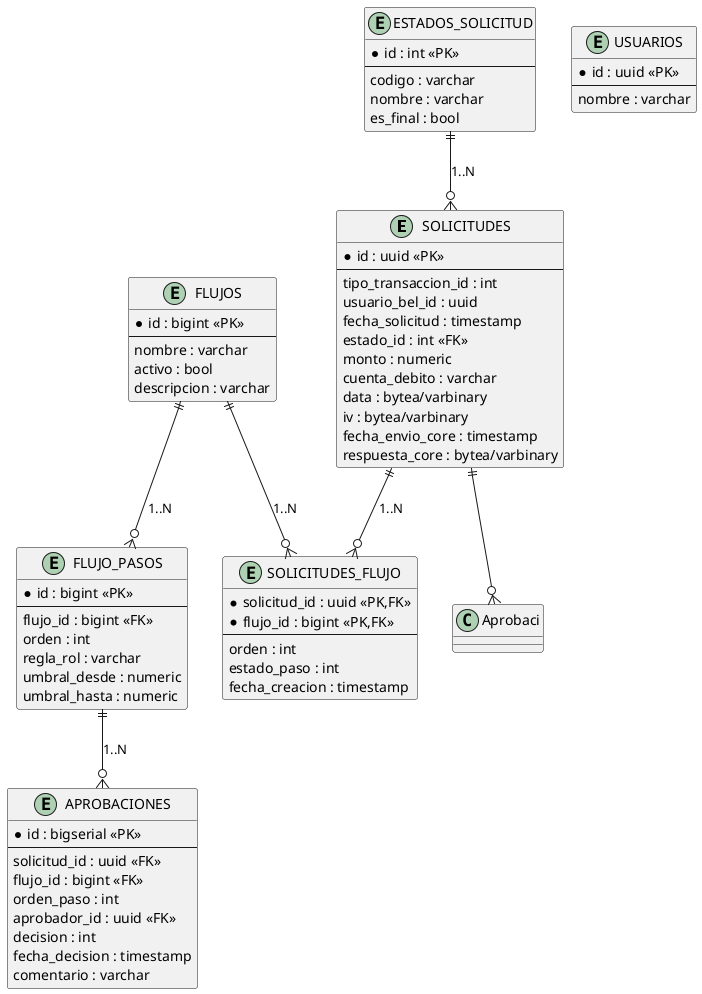 @startuml
entity "SOLICITUDES" as Solicitudes {
  * id : uuid <<PK>>
  --
  tipo_transaccion_id : int
  usuario_bel_id : uuid
  fecha_solicitud : timestamp
  estado_id : int <<FK>>
  monto : numeric
  cuenta_debito : varchar
  data : bytea/varbinary
  iv : bytea/varbinary
  fecha_envio_core : timestamp
  respuesta_core : bytea/varbinary
}

entity "ESTADOS_SOLICITUD" as Estados {
  * id : int <<PK>>
  --
  codigo : varchar
  nombre : varchar
  es_final : bool
}

entity "FLUJOS" as Flujos {
  * id : bigint <<PK>>
  --
  nombre : varchar
  activo : bool
  descripcion : varchar
}

entity "FLUJO_PASOS" as FlujoPasos {
  * id : bigint <<PK>>
  --
  flujo_id : bigint <<FK>>
  orden : int
  regla_rol : varchar
  umbral_desde : numeric
  umbral_hasta : numeric
}

entity "SOLICITUDES_FLUJO" as SolFlujo {
  * solicitud_id : uuid <<PK,FK>>
  * flujo_id : bigint <<PK,FK>>
  --
  orden : int
  estado_paso : int
  fecha_creacion : timestamp
}

entity "APROBACIONES" as Aprobaciones {
  * id : bigserial <<PK>>
  --
  solicitud_id : uuid <<FK>>
  flujo_id : bigint <<FK>>
  orden_paso : int
  aprobador_id : uuid <<FK>>
  decision : int
  fecha_decision : timestamp
  comentario : varchar
}

entity "USUARIOS" as Usuarios {
  * id : uuid <<PK>>
  --
  nombre : varchar
}

Estados ||--o{ Solicitudes : "1..N"
Solicitudes ||--o{ SolFlujo : "1..N"
Flujos ||--o{ SolFlujo : "1..N"
Flujos ||--o{ FlujoPasos : "1..N"
FlujoPasos ||--o{ Aprobaciones : "1..N"
Solicitudes ||--o{ Aprobaci
